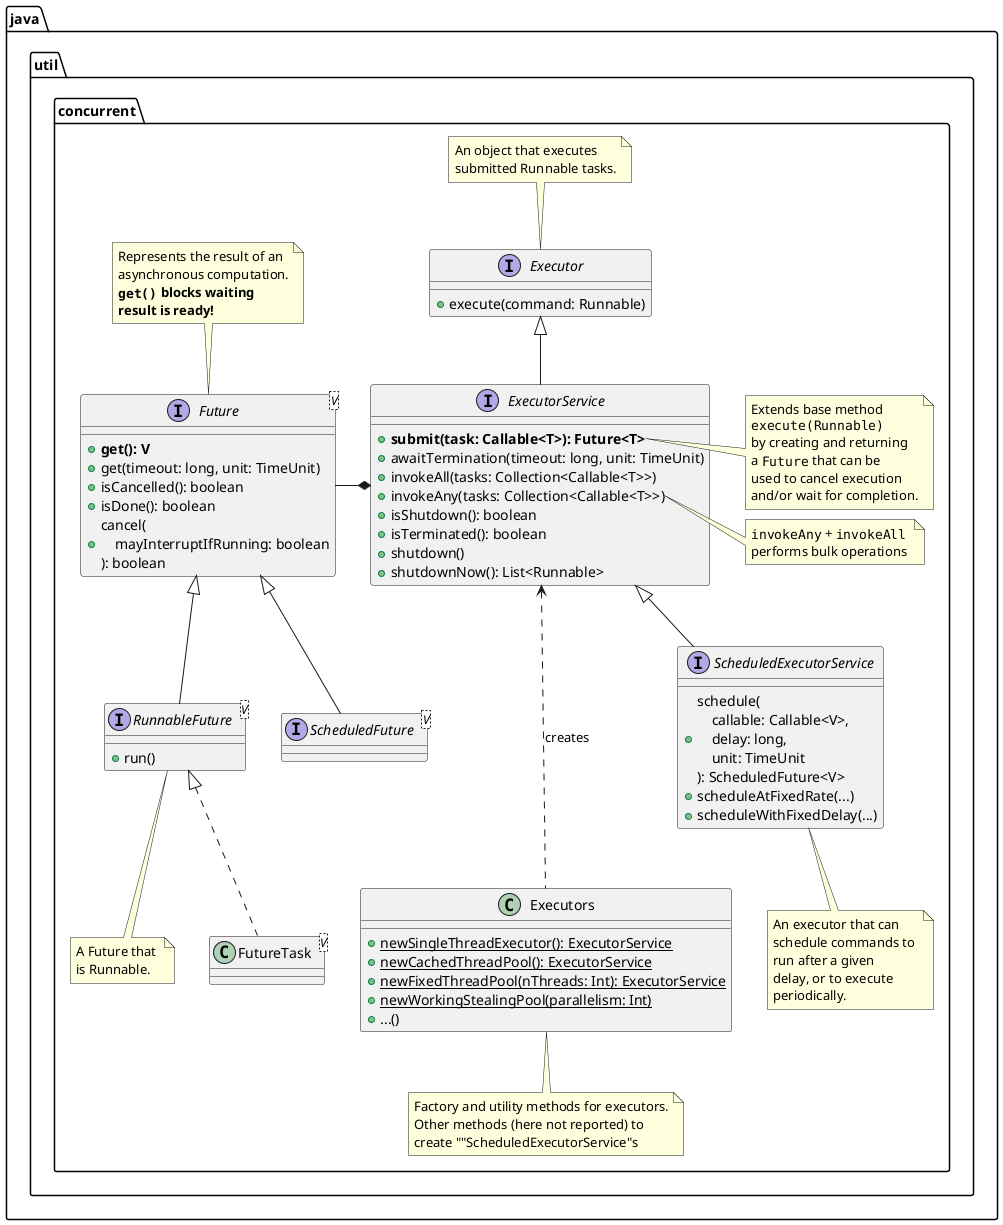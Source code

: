 @startuml executor-interfaces

package java.util.concurrent {

    interface Executor {
        +execute(command: Runnable)
    }
    note top of Executor
        An object that executes 
        submitted Runnable tasks.
    end note

    interface Future<V> {
        +**get(): V**
        +get(timeout: long, unit: TimeUnit)
        +isCancelled(): boolean
        +isDone(): boolean
        +cancel(\n    mayInterruptIfRunning: boolean\n): boolean
    }
    note top of Future
        Represents the result of an
        asynchronous computation.
        **""get()"" blocks waiting**
        **result is ready!**
    end note

    interface RunnableFuture<V> extends Future {
        +run()
    }
    note bottom of RunnableFuture
        A Future that 
        is Runnable.
    end note

    interface ScheduledFuture<V> extends Future 

    class FutureTask<V> implements RunnableFuture

    class Executors {
        +{static} newSingleThreadExecutor(): ExecutorService
        +{static} newCachedThreadPool(): ExecutorService
        +{static} newFixedThreadPool(nThreads: Int): ExecutorService
        +{static} newWorkingStealingPool(parallelism: Int)
        +...()
    }
    note bottom of Executors
        Factory and utility methods for executors.
        Other methods (here not reported) to
        create ""ScheduledExecutorService"s
    end note
    Executors .up..> ExecutorService: creates

    interface ExecutorService extends Executor {
        +**submit(task: Callable<T>): Future<T>**
        +awaitTermination(timeout: long, unit: TimeUnit)
        +invokeAll(tasks: Collection<Callable<T>>)
        +invokeAny(tasks: Collection<Callable<T>>)
        +isShutdown(): boolean
        +isTerminated(): boolean
        +shutdown()
        +shutdownNow(): List<Runnable>
    }
    ExecutorService *-left- Future
    note right of ExecutorService::submit
        Extends base method 
        ""execute(Runnable)""
        by creating and returning 
        a ""Future"" that can be
        used to cancel execution 
        and/or wait for completion.
    end note
    note right of ExecutorService::invokeAny
        ""invokeAny"" + ""invokeAll"" 
        performs bulk operations
    end note

    interface ScheduledExecutorService extends ExecutorService {
        +schedule(\n    callable: Callable<V>,\n    delay: long,\n    unit: TimeUnit\n): ScheduledFuture<V>
        +scheduleAtFixedRate(...)
        +scheduleWithFixedDelay(...)
    }
    note bottom of ScheduledExecutorService
        An executor that can 
        schedule commands to 
        run after a given 
        delay, or to execute 
        periodically.
    end note
}

@enduml